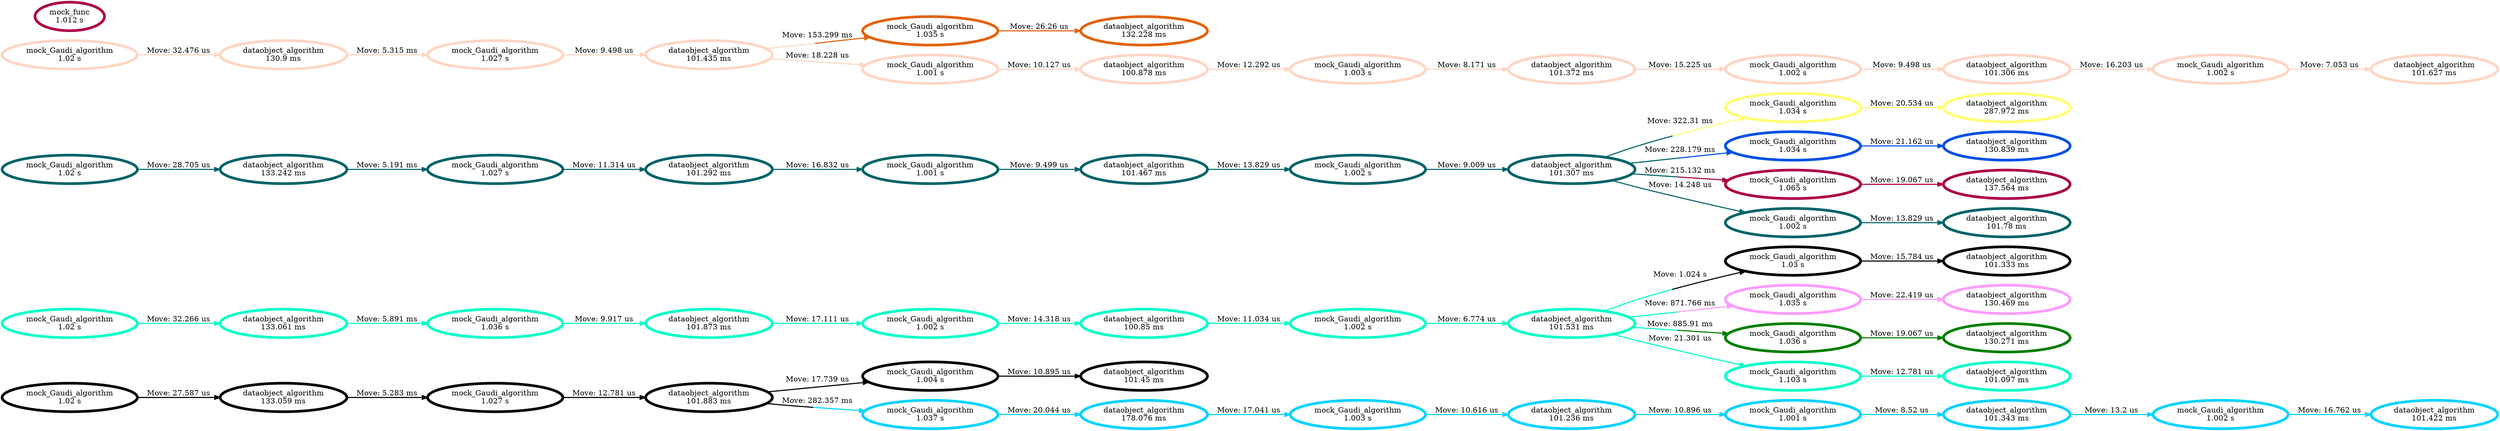 strict digraph {
graph [layout=dot,rankdir=LR];
n_19 [label="mock_Gaudi_algorithm
1.02 s",color="#000000",shape="ellipse",penwidth=5];
n_20 [label="dataobject_algorithm
133.059 ms",color="#000000",shape="ellipse",penwidth=5];
n_21 [label="mock_Gaudi_algorithm
1.027 s",color="#000000",shape="ellipse",penwidth=5];
n_22 [label="dataobject_algorithm
101.883 ms",color="#000000",shape="ellipse",penwidth=5];
n_31 [label="mock_Gaudi_algorithm
1.004 s",color="#000000",shape="ellipse",penwidth=5];
n_32 [label="dataobject_algorithm
101.45 ms",color="#000000",shape="ellipse",penwidth=5];
n_61 [label="mock_Gaudi_algorithm
1.03 s",color="#000000",shape="ellipse",penwidth=5];
n_62 [label="dataobject_algorithm
101.333 ms",color="#000000",shape="ellipse",penwidth=5];
n_47 [label="mock_Gaudi_algorithm
1.034 s",color="#FFFF74",shape="ellipse",penwidth=5];
n_48 [label="dataobject_algorithm
287.972 ms",color="#FFFF74",shape="ellipse",penwidth=5];
n_59 [label="mock_Gaudi_algorithm
1.035 s",color="#FF9BFF",shape="ellipse",penwidth=5];
n_60 [label="dataobject_algorithm
130.469 ms",color="#FF9BFF",shape="ellipse",penwidth=5];
n_23 [label="mock_Gaudi_algorithm
1.037 s",color="#00D3FF",shape="ellipse",penwidth=5];
n_24 [label="dataobject_algorithm
178.076 ms",color="#00D3FF",shape="ellipse",penwidth=5];
n_25 [label="mock_Gaudi_algorithm
1.003 s",color="#00D3FF",shape="ellipse",penwidth=5];
n_26 [label="dataobject_algorithm
101.236 ms",color="#00D3FF",shape="ellipse",penwidth=5];
n_27 [label="mock_Gaudi_algorithm
1.001 s",color="#00D3FF",shape="ellipse",penwidth=5];
n_28 [label="dataobject_algorithm
101.343 ms",color="#00D3FF",shape="ellipse",penwidth=5];
n_29 [label="mock_Gaudi_algorithm
1.002 s",color="#00D3FF",shape="ellipse",penwidth=5];
n_30 [label="dataobject_algorithm
101.422 ms",color="#00D3FF",shape="ellipse",penwidth=5];
n_17 [label="mock_Gaudi_algorithm
1.035 s",color="#E2630D",shape="ellipse",penwidth=5];
n_18 [label="dataobject_algorithm
132.228 ms",color="#E2630D",shape="ellipse",penwidth=5];
n_57 [label="mock_Gaudi_algorithm
1.036 s",color="#007E00",shape="ellipse",penwidth=5];
n_58 [label="dataobject_algorithm
130.271 ms",color="#007E00",shape="ellipse",penwidth=5];
n_41 [label="mock_Gaudi_algorithm
1.034 s",color="#0050E6",shape="ellipse",penwidth=5];
n_42 [label="dataobject_algorithm
130.839 ms",color="#0050E6",shape="ellipse",penwidth=5];
n_43 [label="mock_Gaudi_algorithm
1.065 s",color="#AC0047",shape="ellipse",penwidth=5];
n_44 [label="dataobject_algorithm
137.564 ms",color="#AC0047",shape="ellipse",penwidth=5];
n_65 [label="mock_func
1.012 s",color="#AC0047",shape="ellipse",penwidth=5];
n_49 [label="mock_Gaudi_algorithm
1.02 s",color="#00FFC8",shape="ellipse",penwidth=5];
n_50 [label="dataobject_algorithm
133.061 ms",color="#00FFC8",shape="ellipse",penwidth=5];
n_51 [label="mock_Gaudi_algorithm
1.036 s",color="#00FFC8",shape="ellipse",penwidth=5];
n_52 [label="dataobject_algorithm
101.873 ms",color="#00FFC8",shape="ellipse",penwidth=5];
n_53 [label="mock_Gaudi_algorithm
1.002 s",color="#00FFC8",shape="ellipse",penwidth=5];
n_54 [label="dataobject_algorithm
100.85 ms",color="#00FFC8",shape="ellipse",penwidth=5];
n_55 [label="mock_Gaudi_algorithm
1.002 s",color="#00FFC8",shape="ellipse",penwidth=5];
n_56 [label="dataobject_algorithm
101.531 ms",color="#00FFC8",shape="ellipse",penwidth=5];
n_63 [label="mock_Gaudi_algorithm
1.103 s",color="#00FFC8",shape="ellipse",penwidth=5];
n_64 [label="dataobject_algorithm
101.097 ms",color="#00FFC8",shape="ellipse",penwidth=5];
n_33 [label="mock_Gaudi_algorithm
1.02 s",color="#006468",shape="ellipse",penwidth=5];
n_34 [label="dataobject_algorithm
133.242 ms",color="#006468",shape="ellipse",penwidth=5];
n_35 [label="mock_Gaudi_algorithm
1.027 s",color="#006468",shape="ellipse",penwidth=5];
n_36 [label="dataobject_algorithm
101.292 ms",color="#006468",shape="ellipse",penwidth=5];
n_37 [label="mock_Gaudi_algorithm
1.001 s",color="#006468",shape="ellipse",penwidth=5];
n_38 [label="dataobject_algorithm
101.467 ms",color="#006468",shape="ellipse",penwidth=5];
n_39 [label="mock_Gaudi_algorithm
1.002 s",color="#006468",shape="ellipse",penwidth=5];
n_40 [label="dataobject_algorithm
101.307 ms",color="#006468",shape="ellipse",penwidth=5];
n_45 [label="mock_Gaudi_algorithm
1.002 s",color="#006468",shape="ellipse",penwidth=5];
n_46 [label="dataobject_algorithm
101.78 ms",color="#006468",shape="ellipse",penwidth=5];
n_5 [label="mock_Gaudi_algorithm
1.02 s",color="#FFD5C4",shape="ellipse",penwidth=5];
n_6 [label="dataobject_algorithm
130.9 ms",color="#FFD5C4",shape="ellipse",penwidth=5];
n_7 [label="mock_Gaudi_algorithm
1.027 s",color="#FFD5C4",shape="ellipse",penwidth=5];
n_8 [label="dataobject_algorithm
101.435 ms",color="#FFD5C4",shape="ellipse",penwidth=5];
n_9 [label="mock_Gaudi_algorithm
1.001 s",color="#FFD5C4",shape="ellipse",penwidth=5];
n_10 [label="dataobject_algorithm
100.878 ms",color="#FFD5C4",shape="ellipse",penwidth=5];
n_11 [label="mock_Gaudi_algorithm
1.003 s",color="#FFD5C4",shape="ellipse",penwidth=5];
n_12 [label="dataobject_algorithm
101.372 ms",color="#FFD5C4",shape="ellipse",penwidth=5];
n_13 [label="mock_Gaudi_algorithm
1.002 s",color="#FFD5C4",shape="ellipse",penwidth=5];
n_14 [label="dataobject_algorithm
101.306 ms",color="#FFD5C4",shape="ellipse",penwidth=5];
n_15 [label="mock_Gaudi_algorithm
1.002 s",color="#FFD5C4",shape="ellipse",penwidth=5];
n_16 [label="dataobject_algorithm
101.627 ms",color="#FFD5C4",shape="ellipse",penwidth=5];
n_19 -> n_20 [label="Move: 27.587 us",color="#000000;0.5:#000000",penwidth=2];
n_20 -> n_21 [label="Move: 5.283 ms",color="#000000;0.5:#000000",penwidth=2];
n_21 -> n_22 [label="Move: 12.781 us",color="#000000;0.5:#000000",penwidth=2];
n_22 -> n_31 [label="Move: 17.739 us",color="#000000;0.5:#000000",penwidth=2];
n_31 -> n_32 [label="Move: 10.895 us",color="#000000;0.5:#000000",penwidth=2];
n_56 -> n_61 [label="Move: 1.024 s",color="#00FFC8;0.5:#000000",penwidth=2];
n_61 -> n_62 [label="Move: 15.784 us",color="#000000;0.5:#000000",penwidth=2];
n_40 -> n_47 [label="Move: 322.31 ms",color="#006468;0.5:#FFFF74",penwidth=2];
n_47 -> n_48 [label="Move: 20.534 us",color="#FFFF74;0.5:#FFFF74",penwidth=2];
n_56 -> n_59 [label="Move: 871.766 ms",color="#00FFC8;0.5:#FF9BFF",penwidth=2];
n_59 -> n_60 [label="Move: 22.419 us",color="#FF9BFF;0.5:#FF9BFF",penwidth=2];
n_22 -> n_23 [label="Move: 282.357 ms",color="#000000;0.5:#00D3FF",penwidth=2];
n_23 -> n_24 [label="Move: 20.044 us",color="#00D3FF;0.5:#00D3FF",penwidth=2];
n_24 -> n_25 [label="Move: 17.041 us",color="#00D3FF;0.5:#00D3FF",penwidth=2];
n_25 -> n_26 [label="Move: 10.616 us",color="#00D3FF;0.5:#00D3FF",penwidth=2];
n_26 -> n_27 [label="Move: 10.896 us",color="#00D3FF;0.5:#00D3FF",penwidth=2];
n_27 -> n_28 [label="Move: 8.52 us",color="#00D3FF;0.5:#00D3FF",penwidth=2];
n_28 -> n_29 [label="Move: 13.2 us",color="#00D3FF;0.5:#00D3FF",penwidth=2];
n_29 -> n_30 [label="Move: 16.762 us",color="#00D3FF;0.5:#00D3FF",penwidth=2];
n_8 -> n_17 [label="Move: 153.299 ms",color="#FFD5C4;0.5:#E2630D",penwidth=2];
n_17 -> n_18 [label="Move: 26.26 us",color="#E2630D;0.5:#E2630D",penwidth=2];
n_56 -> n_57 [label="Move: 885.91 ms",color="#00FFC8;0.5:#007E00",penwidth=2];
n_57 -> n_58 [label="Move: 19.067 us",color="#007E00;0.5:#007E00",penwidth=2];
n_40 -> n_41 [label="Move: 228.179 ms",color="#006468;0.5:#0050E6",penwidth=2];
n_41 -> n_42 [label="Move: 21.162 us",color="#0050E6;0.5:#0050E6",penwidth=2];
n_40 -> n_43 [label="Move: 215.132 ms",color="#006468;0.5:#AC0047",penwidth=2];
n_43 -> n_44 [label="Move: 19.067 us",color="#AC0047;0.5:#AC0047",penwidth=2];
n_49 -> n_50 [label="Move: 32.266 us",color="#00FFC8;0.5:#00FFC8",penwidth=2];
n_50 -> n_51 [label="Move: 5.891 ms",color="#00FFC8;0.5:#00FFC8",penwidth=2];
n_51 -> n_52 [label="Move: 9.917 us",color="#00FFC8;0.5:#00FFC8",penwidth=2];
n_52 -> n_53 [label="Move: 17.111 us",color="#00FFC8;0.5:#00FFC8",penwidth=2];
n_53 -> n_54 [label="Move: 14.318 us",color="#00FFC8;0.5:#00FFC8",penwidth=2];
n_54 -> n_55 [label="Move: 11.034 us",color="#00FFC8;0.5:#00FFC8",penwidth=2];
n_55 -> n_56 [label="Move: 6.774 us",color="#00FFC8;0.5:#00FFC8",penwidth=2];
n_56 -> n_63 [label="Move: 21.301 us",color="#00FFC8;0.5:#00FFC8",penwidth=2];
n_63 -> n_64 [label="Move: 12.781 us",color="#00FFC8;0.5:#00FFC8",penwidth=2];
n_33 -> n_34 [label="Move: 28.705 us",color="#006468;0.5:#006468",penwidth=2];
n_34 -> n_35 [label="Move: 5.191 ms",color="#006468;0.5:#006468",penwidth=2];
n_35 -> n_36 [label="Move: 11.314 us",color="#006468;0.5:#006468",penwidth=2];
n_36 -> n_37 [label="Move: 16.832 us",color="#006468;0.5:#006468",penwidth=2];
n_37 -> n_38 [label="Move: 9.499 us",color="#006468;0.5:#006468",penwidth=2];
n_38 -> n_39 [label="Move: 13.829 us",color="#006468;0.5:#006468",penwidth=2];
n_39 -> n_40 [label="Move: 9.009 us",color="#006468;0.5:#006468",penwidth=2];
n_40 -> n_45 [label="Move: 14.248 us",color="#006468;0.5:#006468",penwidth=2];
n_45 -> n_46 [label="Move: 13.829 us",color="#006468;0.5:#006468",penwidth=2];
n_5 -> n_6 [label="Move: 32.476 us",color="#FFD5C4;0.5:#FFD5C4",penwidth=2];
n_6 -> n_7 [label="Move: 5.315 ms",color="#FFD5C4;0.5:#FFD5C4",penwidth=2];
n_7 -> n_8 [label="Move: 9.498 us",color="#FFD5C4;0.5:#FFD5C4",penwidth=2];
n_8 -> n_9 [label="Move: 18.228 us",color="#FFD5C4;0.5:#FFD5C4",penwidth=2];
n_9 -> n_10 [label="Move: 10.127 us",color="#FFD5C4;0.5:#FFD5C4",penwidth=2];
n_10 -> n_11 [label="Move: 12.292 us",color="#FFD5C4;0.5:#FFD5C4",penwidth=2];
n_11 -> n_12 [label="Move: 8.171 us",color="#FFD5C4;0.5:#FFD5C4",penwidth=2];
n_12 -> n_13 [label="Move: 15.225 us",color="#FFD5C4;0.5:#FFD5C4",penwidth=2];
n_13 -> n_14 [label="Move: 9.498 us",color="#FFD5C4;0.5:#FFD5C4",penwidth=2];
n_14 -> n_15 [label="Move: 16.203 us",color="#FFD5C4;0.5:#FFD5C4",penwidth=2];
n_15 -> n_16 [label="Move: 7.053 us",color="#FFD5C4;0.5:#FFD5C4",penwidth=2];
}
